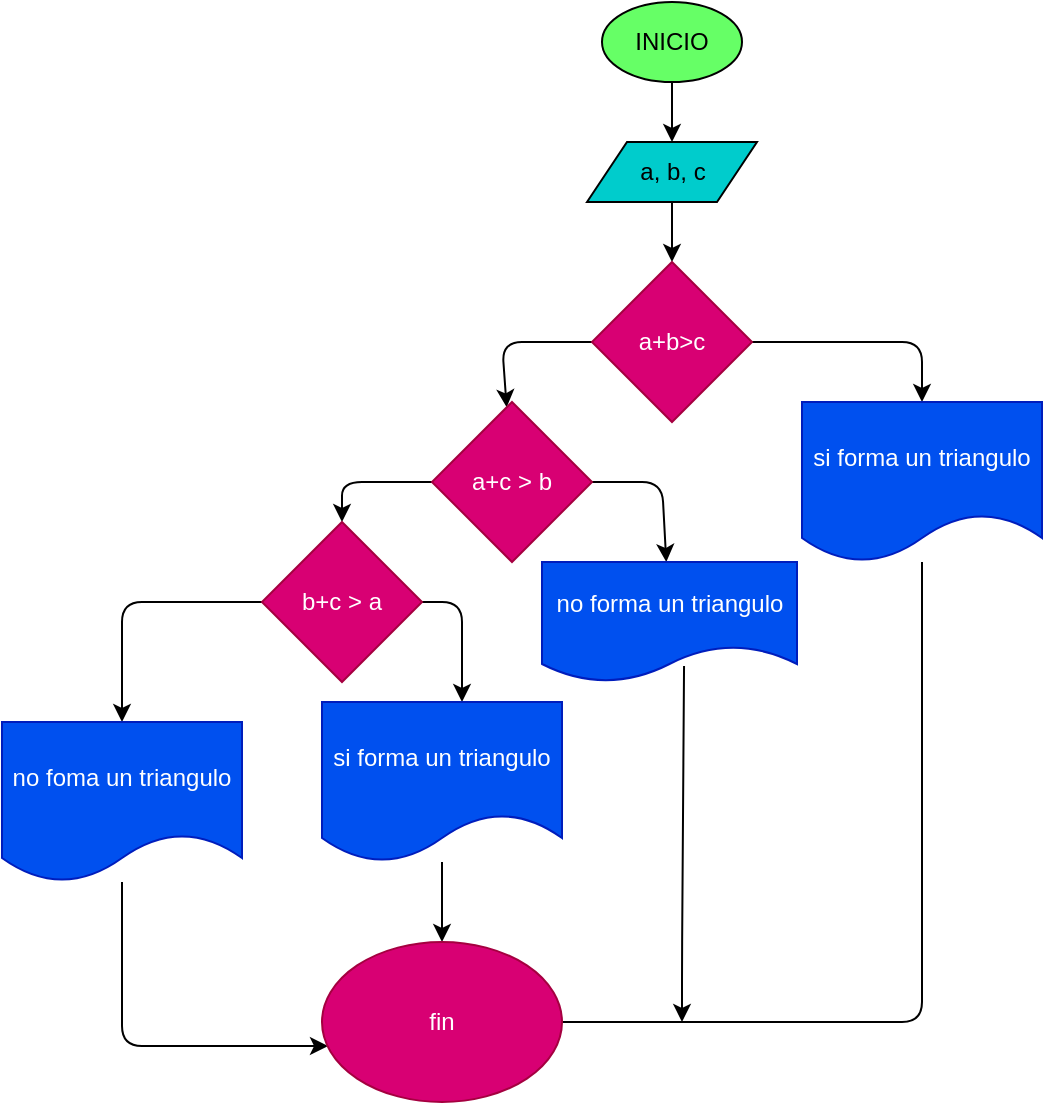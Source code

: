 <mxfile>
    <diagram id="58XMA-p-C20267B4mfxz" name="Página-1">
        <mxGraphModel dx="1426" dy="411" grid="1" gridSize="10" guides="1" tooltips="1" connect="1" arrows="1" fold="1" page="1" pageScale="1" pageWidth="850" pageHeight="1100" math="0" shadow="0">
            <root>
                <mxCell id="0"/>
                <mxCell id="1" parent="0"/>
                <mxCell id="4" value="" style="edgeStyle=none;html=1;" parent="1" source="2" target="3" edge="1">
                    <mxGeometry relative="1" as="geometry"/>
                </mxCell>
                <mxCell id="2" value="INICIO" style="ellipse;whiteSpace=wrap;html=1;fillColor=#66FF66;" parent="1" vertex="1">
                    <mxGeometry x="220" y="10" width="70" height="40" as="geometry"/>
                </mxCell>
                <mxCell id="6" value="" style="edgeStyle=none;html=1;" edge="1" parent="1" source="3" target="5">
                    <mxGeometry relative="1" as="geometry"/>
                </mxCell>
                <mxCell id="3" value="a, b, c" style="shape=parallelogram;perimeter=parallelogramPerimeter;whiteSpace=wrap;html=1;fixedSize=1;fillColor=#00CCCC;" parent="1" vertex="1">
                    <mxGeometry x="212.5" y="80" width="85" height="30" as="geometry"/>
                </mxCell>
                <mxCell id="8" value="" style="edgeStyle=none;html=1;" edge="1" parent="1" source="5" target="7">
                    <mxGeometry relative="1" as="geometry">
                        <Array as="points">
                            <mxPoint x="170" y="180"/>
                        </Array>
                    </mxGeometry>
                </mxCell>
                <mxCell id="13" value="" style="edgeStyle=none;html=1;" edge="1" parent="1" source="5" target="12">
                    <mxGeometry relative="1" as="geometry">
                        <Array as="points">
                            <mxPoint x="380" y="180"/>
                        </Array>
                    </mxGeometry>
                </mxCell>
                <mxCell id="5" value="a+b&amp;gt;c" style="rhombus;whiteSpace=wrap;html=1;fillColor=#d80073;fontColor=#ffffff;strokeColor=#A50040;" vertex="1" parent="1">
                    <mxGeometry x="215" y="140" width="80" height="80" as="geometry"/>
                </mxCell>
                <mxCell id="11" value="" style="edgeStyle=none;html=1;" edge="1" parent="1" source="7" target="10">
                    <mxGeometry relative="1" as="geometry">
                        <Array as="points">
                            <mxPoint x="90" y="250"/>
                        </Array>
                    </mxGeometry>
                </mxCell>
                <mxCell id="18" value="" style="edgeStyle=none;html=1;" edge="1" parent="1" source="7" target="20">
                    <mxGeometry relative="1" as="geometry">
                        <mxPoint x="250" y="320" as="targetPoint"/>
                        <Array as="points">
                            <mxPoint x="250" y="250"/>
                        </Array>
                    </mxGeometry>
                </mxCell>
                <mxCell id="7" value="a+c &amp;gt; b" style="rhombus;whiteSpace=wrap;html=1;fillColor=#d80073;strokeColor=#A50040;fontColor=#ffffff;" vertex="1" parent="1">
                    <mxGeometry x="135" y="210" width="80" height="80" as="geometry"/>
                </mxCell>
                <mxCell id="15" value="" style="edgeStyle=none;html=1;" edge="1" parent="1" source="10" target="14">
                    <mxGeometry relative="1" as="geometry">
                        <Array as="points">
                            <mxPoint x="-20" y="310"/>
                        </Array>
                    </mxGeometry>
                </mxCell>
                <mxCell id="16" value="" style="edgeStyle=none;html=1;" edge="1" parent="1" source="10">
                    <mxGeometry relative="1" as="geometry">
                        <mxPoint x="150" y="360" as="targetPoint"/>
                        <Array as="points">
                            <mxPoint x="150" y="310"/>
                        </Array>
                    </mxGeometry>
                </mxCell>
                <mxCell id="10" value="b+c &amp;gt; a" style="rhombus;whiteSpace=wrap;html=1;fillColor=#d80073;strokeColor=#A50040;fontColor=#ffffff;" vertex="1" parent="1">
                    <mxGeometry x="50" y="270" width="80" height="80" as="geometry"/>
                </mxCell>
                <mxCell id="23" value="" style="edgeStyle=none;html=1;" edge="1" parent="1" source="12">
                    <mxGeometry relative="1" as="geometry">
                        <mxPoint x="90" y="520" as="targetPoint"/>
                        <Array as="points">
                            <mxPoint x="380" y="520"/>
                        </Array>
                    </mxGeometry>
                </mxCell>
                <mxCell id="12" value="si forma un triangulo" style="shape=document;whiteSpace=wrap;html=1;boundedLbl=1;fillColor=#0050ef;strokeColor=#001DBC;fontColor=#ffffff;" vertex="1" parent="1">
                    <mxGeometry x="320" y="210" width="120" height="80" as="geometry"/>
                </mxCell>
                <mxCell id="26" value="" style="edgeStyle=none;html=1;entryX=0.025;entryY=0.65;entryDx=0;entryDy=0;entryPerimeter=0;" edge="1" parent="1" source="14" target="24">
                    <mxGeometry relative="1" as="geometry">
                        <mxPoint x="-20" y="450" as="sourcePoint"/>
                        <mxPoint x="10" y="540" as="targetPoint"/>
                        <Array as="points">
                            <mxPoint x="-20" y="532"/>
                        </Array>
                    </mxGeometry>
                </mxCell>
                <mxCell id="14" value="no foma un triangulo" style="shape=document;whiteSpace=wrap;html=1;boundedLbl=1;fillColor=#0050ef;strokeColor=#001DBC;fontColor=#ffffff;" vertex="1" parent="1">
                    <mxGeometry x="-80" y="370" width="120" height="80" as="geometry"/>
                </mxCell>
                <mxCell id="27" value="" style="edgeStyle=none;html=1;" edge="1" parent="1" source="17" target="24">
                    <mxGeometry relative="1" as="geometry"/>
                </mxCell>
                <mxCell id="17" value="si forma un triangulo" style="shape=document;whiteSpace=wrap;html=1;boundedLbl=1;fillColor=#0050ef;fontColor=#ffffff;strokeColor=#001DBC;" vertex="1" parent="1">
                    <mxGeometry x="80" y="360" width="120" height="80" as="geometry"/>
                </mxCell>
                <mxCell id="29" value="" style="edgeStyle=none;html=1;exitX=0.557;exitY=0.867;exitDx=0;exitDy=0;exitPerimeter=0;" edge="1" parent="1" source="20">
                    <mxGeometry relative="1" as="geometry">
                        <mxPoint x="260" y="520" as="targetPoint"/>
                        <Array as="points">
                            <mxPoint x="260" y="490"/>
                        </Array>
                    </mxGeometry>
                </mxCell>
                <mxCell id="20" value="no forma un triangulo" style="shape=document;whiteSpace=wrap;html=1;boundedLbl=1;fillColor=#0050ef;fontColor=#ffffff;strokeColor=#001DBC;" vertex="1" parent="1">
                    <mxGeometry x="190" y="290" width="127.5" height="60" as="geometry"/>
                </mxCell>
                <mxCell id="24" value="fin" style="ellipse;whiteSpace=wrap;html=1;fillColor=#d80073;fontColor=#ffffff;strokeColor=#A50040;" vertex="1" parent="1">
                    <mxGeometry x="80" y="480" width="120" height="80" as="geometry"/>
                </mxCell>
            </root>
        </mxGraphModel>
    </diagram>
</mxfile>